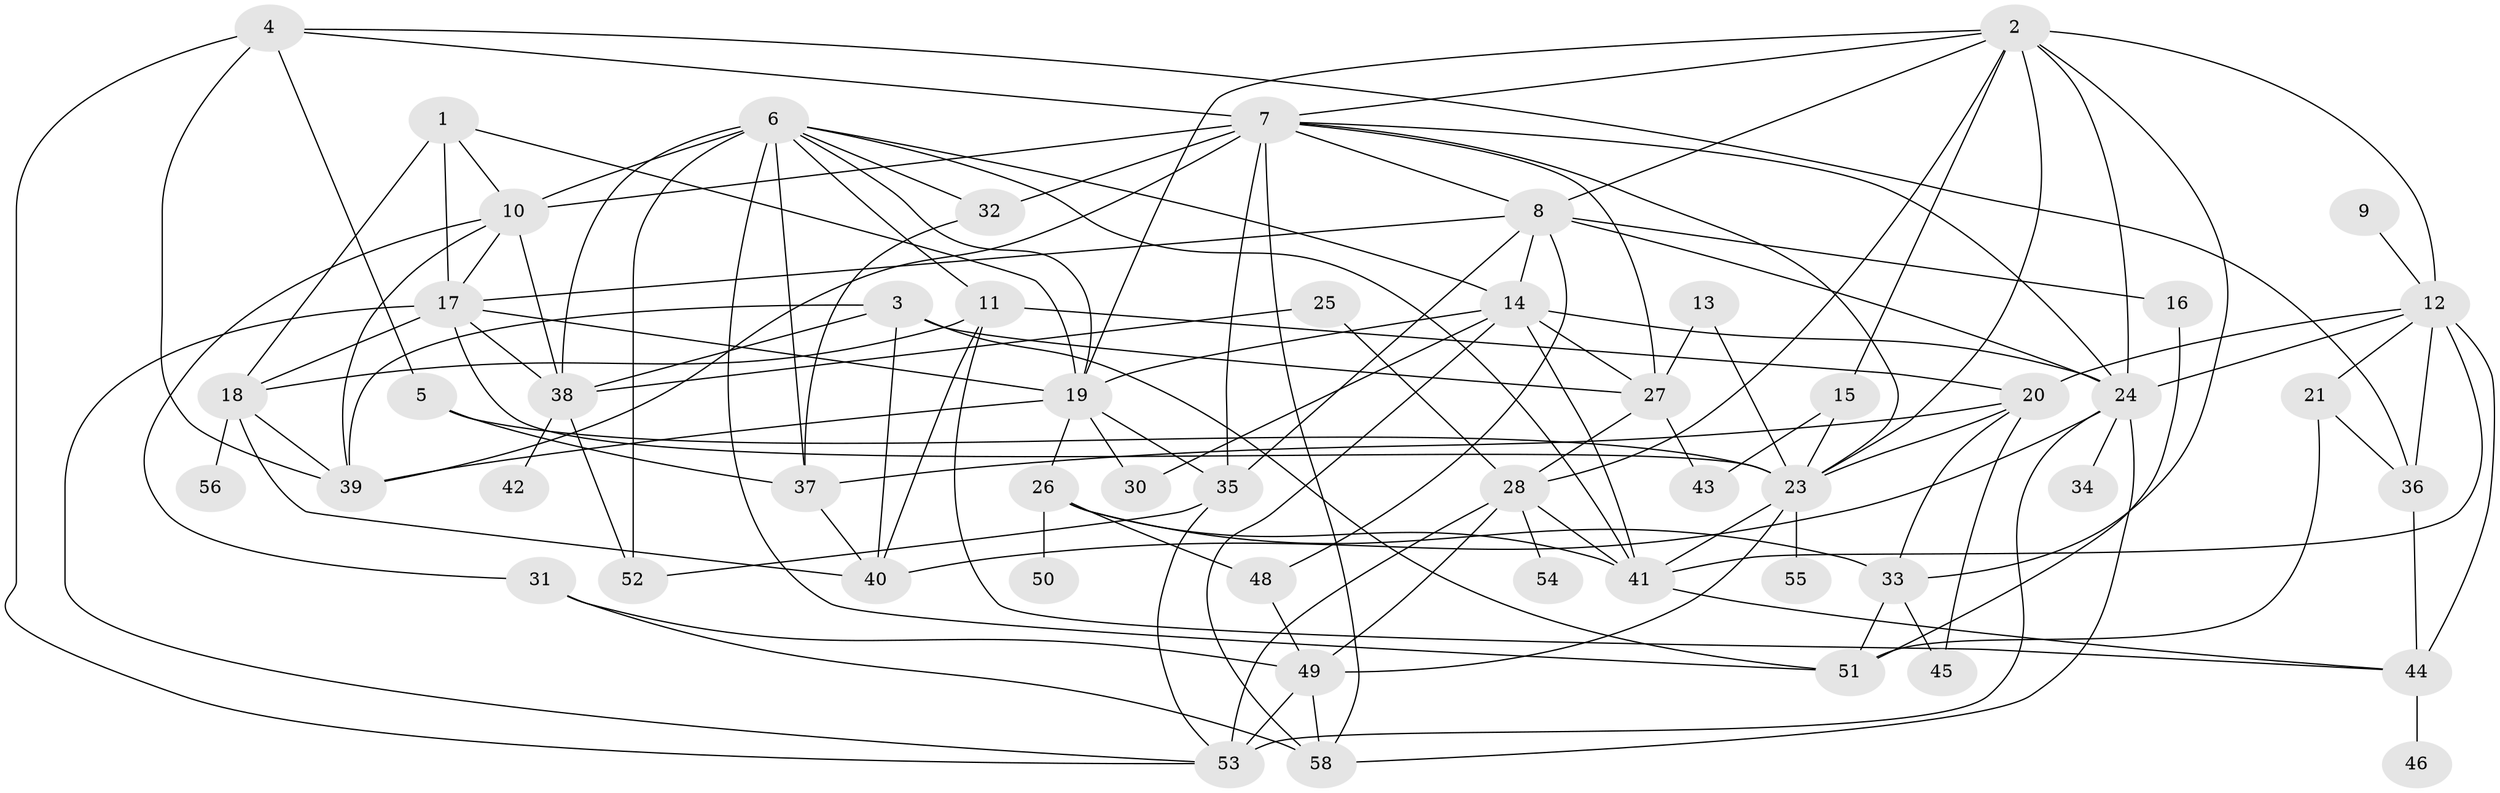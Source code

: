 // original degree distribution, {2: 0.17482517482517482, 4: 0.23076923076923078, 1: 0.13986013986013987, 5: 0.09090909090909091, 6: 0.06293706293706294, 3: 0.25874125874125875, 0: 0.027972027972027972, 7: 0.013986013986013986}
// Generated by graph-tools (version 1.1) at 2025/48/03/04/25 22:48:35]
// undirected, 54 vertices, 129 edges
graph export_dot {
  node [color=gray90,style=filled];
  1;
  2;
  3;
  4;
  5;
  6;
  7;
  8;
  9;
  10;
  11;
  12;
  13;
  14;
  15;
  16;
  17;
  18;
  19;
  20;
  21;
  23;
  24;
  25;
  26;
  27;
  28;
  30;
  31;
  32;
  33;
  34;
  35;
  36;
  37;
  38;
  39;
  40;
  41;
  42;
  43;
  44;
  45;
  46;
  48;
  49;
  50;
  51;
  52;
  53;
  54;
  55;
  56;
  58;
  1 -- 10 [weight=1.0];
  1 -- 17 [weight=4.0];
  1 -- 18 [weight=1.0];
  1 -- 19 [weight=1.0];
  2 -- 7 [weight=1.0];
  2 -- 8 [weight=1.0];
  2 -- 12 [weight=1.0];
  2 -- 15 [weight=1.0];
  2 -- 19 [weight=1.0];
  2 -- 23 [weight=1.0];
  2 -- 24 [weight=1.0];
  2 -- 28 [weight=1.0];
  2 -- 33 [weight=1.0];
  3 -- 27 [weight=1.0];
  3 -- 38 [weight=1.0];
  3 -- 39 [weight=1.0];
  3 -- 40 [weight=1.0];
  3 -- 51 [weight=1.0];
  4 -- 5 [weight=1.0];
  4 -- 7 [weight=1.0];
  4 -- 36 [weight=1.0];
  4 -- 39 [weight=1.0];
  4 -- 53 [weight=1.0];
  5 -- 23 [weight=1.0];
  5 -- 37 [weight=1.0];
  6 -- 10 [weight=2.0];
  6 -- 11 [weight=1.0];
  6 -- 14 [weight=1.0];
  6 -- 19 [weight=1.0];
  6 -- 32 [weight=1.0];
  6 -- 37 [weight=1.0];
  6 -- 38 [weight=1.0];
  6 -- 41 [weight=1.0];
  6 -- 51 [weight=1.0];
  6 -- 52 [weight=1.0];
  7 -- 8 [weight=1.0];
  7 -- 10 [weight=1.0];
  7 -- 23 [weight=1.0];
  7 -- 24 [weight=1.0];
  7 -- 27 [weight=1.0];
  7 -- 32 [weight=2.0];
  7 -- 35 [weight=1.0];
  7 -- 39 [weight=1.0];
  7 -- 58 [weight=1.0];
  8 -- 14 [weight=1.0];
  8 -- 16 [weight=1.0];
  8 -- 17 [weight=1.0];
  8 -- 24 [weight=1.0];
  8 -- 35 [weight=1.0];
  8 -- 48 [weight=1.0];
  9 -- 12 [weight=1.0];
  10 -- 17 [weight=1.0];
  10 -- 31 [weight=1.0];
  10 -- 38 [weight=1.0];
  10 -- 39 [weight=1.0];
  11 -- 18 [weight=1.0];
  11 -- 20 [weight=2.0];
  11 -- 40 [weight=1.0];
  11 -- 44 [weight=2.0];
  12 -- 20 [weight=1.0];
  12 -- 21 [weight=1.0];
  12 -- 24 [weight=1.0];
  12 -- 36 [weight=3.0];
  12 -- 41 [weight=1.0];
  12 -- 44 [weight=1.0];
  13 -- 23 [weight=1.0];
  13 -- 27 [weight=1.0];
  14 -- 19 [weight=1.0];
  14 -- 24 [weight=1.0];
  14 -- 27 [weight=1.0];
  14 -- 30 [weight=1.0];
  14 -- 41 [weight=1.0];
  14 -- 58 [weight=1.0];
  15 -- 23 [weight=1.0];
  15 -- 43 [weight=1.0];
  16 -- 51 [weight=1.0];
  17 -- 18 [weight=1.0];
  17 -- 19 [weight=1.0];
  17 -- 23 [weight=2.0];
  17 -- 38 [weight=1.0];
  17 -- 53 [weight=1.0];
  18 -- 39 [weight=1.0];
  18 -- 40 [weight=1.0];
  18 -- 56 [weight=1.0];
  19 -- 26 [weight=1.0];
  19 -- 30 [weight=1.0];
  19 -- 35 [weight=1.0];
  19 -- 39 [weight=1.0];
  20 -- 23 [weight=1.0];
  20 -- 33 [weight=2.0];
  20 -- 37 [weight=1.0];
  20 -- 45 [weight=1.0];
  21 -- 36 [weight=1.0];
  21 -- 51 [weight=2.0];
  23 -- 41 [weight=2.0];
  23 -- 49 [weight=1.0];
  23 -- 55 [weight=1.0];
  24 -- 34 [weight=1.0];
  24 -- 40 [weight=1.0];
  24 -- 53 [weight=1.0];
  24 -- 58 [weight=1.0];
  25 -- 28 [weight=1.0];
  25 -- 38 [weight=1.0];
  26 -- 33 [weight=1.0];
  26 -- 41 [weight=1.0];
  26 -- 48 [weight=1.0];
  26 -- 50 [weight=1.0];
  27 -- 28 [weight=1.0];
  27 -- 43 [weight=1.0];
  28 -- 41 [weight=2.0];
  28 -- 49 [weight=1.0];
  28 -- 53 [weight=1.0];
  28 -- 54 [weight=1.0];
  31 -- 49 [weight=1.0];
  31 -- 58 [weight=1.0];
  32 -- 37 [weight=1.0];
  33 -- 45 [weight=1.0];
  33 -- 51 [weight=1.0];
  35 -- 52 [weight=1.0];
  35 -- 53 [weight=1.0];
  36 -- 44 [weight=1.0];
  37 -- 40 [weight=1.0];
  38 -- 42 [weight=1.0];
  38 -- 52 [weight=2.0];
  41 -- 44 [weight=1.0];
  44 -- 46 [weight=1.0];
  48 -- 49 [weight=1.0];
  49 -- 53 [weight=2.0];
  49 -- 58 [weight=1.0];
}
